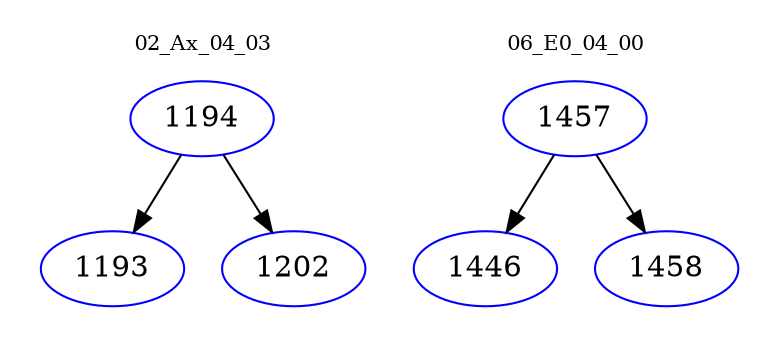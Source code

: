 digraph{
subgraph cluster_0 {
color = white
label = "02_Ax_04_03";
fontsize=10;
T0_1194 [label="1194", color="blue"]
T0_1194 -> T0_1193 [color="black"]
T0_1193 [label="1193", color="blue"]
T0_1194 -> T0_1202 [color="black"]
T0_1202 [label="1202", color="blue"]
}
subgraph cluster_1 {
color = white
label = "06_E0_04_00";
fontsize=10;
T1_1457 [label="1457", color="blue"]
T1_1457 -> T1_1446 [color="black"]
T1_1446 [label="1446", color="blue"]
T1_1457 -> T1_1458 [color="black"]
T1_1458 [label="1458", color="blue"]
}
}
